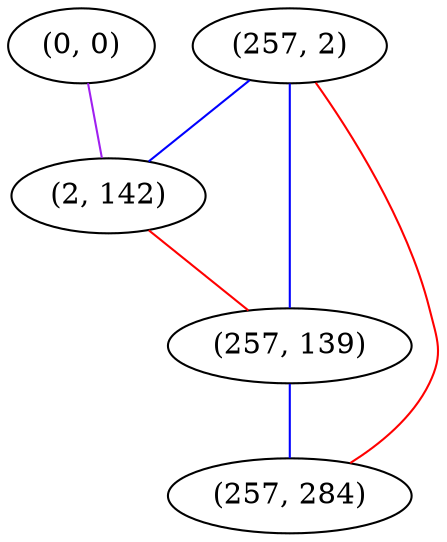 graph "" {
"(257, 2)";
"(0, 0)";
"(2, 142)";
"(257, 139)";
"(257, 284)";
"(257, 2)" -- "(2, 142)"  [color=blue, key=0, weight=3];
"(257, 2)" -- "(257, 139)"  [color=blue, key=0, weight=3];
"(257, 2)" -- "(257, 284)"  [color=red, key=0, weight=1];
"(0, 0)" -- "(2, 142)"  [color=purple, key=0, weight=4];
"(2, 142)" -- "(257, 139)"  [color=red, key=0, weight=1];
"(257, 139)" -- "(257, 284)"  [color=blue, key=0, weight=3];
}
